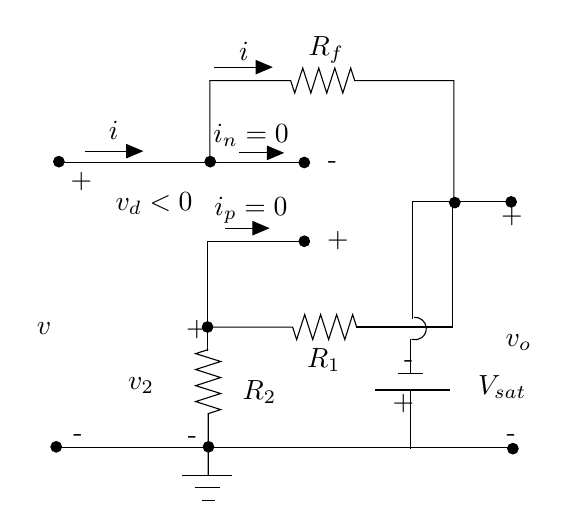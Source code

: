 \begin{tikzpicture}[y=-1cm]
\sf
\draw[black] (2.573,3.033) -- (2.573,1.993) -- (3.6,1.993) -- (3.651,2.151) -- (3.753,1.833) -- (3.856,2.151) -- (3.956,1.833) -- (4.058,2.151) -- (4.16,1.833) -- (4.262,2.151) -- (4.362,1.833) -- (4.413,1.993) -- (5.673,1.993) -- (5.673,3.522);
\draw[black] (2.556,5.124) -- (3.624,5.124) -- (3.676,5.282) -- (3.778,4.964) -- (3.88,5.282) -- (3.98,4.964) -- (4.082,5.282) -- (4.184,4.964) -- (4.287,5.282) -- (4.387,4.964) -- (4.438,5.124);
\draw[black] (2.553,7) -- (2.553,6.222) -- (2.711,6.171) -- (2.393,6.069) -- (2.711,5.967) -- (2.393,5.867) -- (2.711,5.764) -- (2.393,5.662) -- (2.711,5.56) -- (2.393,5.46) -- (2.553,5.409);
\draw[black] (5.179,5.142) +(-95:0.143) arc (-95:108:0.143);
\filldraw[black] (3.773,3.033) circle (0.067cm);
\filldraw[black] (3.773,4.033) circle (0.067cm);
\filldraw[black] (5.684,3.542) circle (0.067cm);
\filldraw[black] (2.578,3.022) circle (0.067cm);
\filldraw[black] (0.656,3.022) circle (0.067cm);
\filldraw[black] (6.4,3.533) circle (0.067cm);
\filldraw[black] (2.544,5.122) circle (0.067cm);
\filldraw[black] (6.422,6.667) circle (0.067cm);
\filldraw[black] (2.556,6.644) circle (0.067cm);
\filldraw[black] (0.622,6.644) circle (0.067cm);
\draw[arrows=-triangle 45,black] (2.94,2.911) -- (3.518,2.911);
\draw[arrows=-triangle 45,black] (0.984,2.889) -- (1.729,2.889);
\draw[black] (4.433,5.122) -- (5.656,5.122) -- (5.656,3.533);
\draw[arrows=-triangle 45,black] (2.767,3.867) -- (3.333,3.867);
\draw[arrows=-triangle 45,black] (2.629,1.822) -- (3.373,1.822);
\draw[black] (5.151,5.022) -- (5.151,3.531) -- (6.407,3.531);
\draw[black] (5.122,5.278) -- (5.122,5.722);
\draw[black] (5.122,5.911) -- (5.122,6.667);
\path (3.096,2.776) node[text=black,anchor=base] {$i_n=0$};
\path (4.051,1.678) node[text=black,anchor=base] {$R_f$};
\path (1.351,2.744) node[text=black,anchor=base] {$i$};
\path (0.684,5.22) node[text=black,anchor=base east] {$v$};
\path (6.207,5.364) node[text=black,anchor=base west] {$v_o$};
\path (2.867,6.044) node[text=black,anchor=base west] {$R_2$};
\path (4.022,5.633) node[text=black,anchor=base] {$R_1$};
\path (3.096,3.709) node[text=black,anchor=base] {$i_p=0$};
\path (2.478,3.644) node[text=black,anchor=base east] {$v_d<0$};
\path (1.989,5.911) node[text=black,anchor=base east] {$v_2$};
\path (3.007,1.733) node[text=black,anchor=base] {$i$};
\path (5.856,5.978) node[text=black,anchor=base west] {$V_{sat}$};
\draw[black] (0.618,6.656) -- (1.251,6.656) -- (2.496,6.656) -- (6.484,6.656);
\draw (2.222,7.004) -- (2.856,7.004);
\draw (2.38,7.164) -- (2.698,7.164);
\draw (2.476,7.322) -- (2.633,7.322);
\draw (0.656,3.033) -- (3.707,3.033);
\draw (2.544,5.422) -- (2.544,4.033) -- (3.162,4.033) -- (3.707,4.033);
\draw (4.671,5.922) -- (5.622,5.922);
\draw (4.962,5.711) -- (5.278,5.711);
\path (6.149,3.809) node[anchor=base west] {+};
\path (3.938,4.109) node[anchor=base west] {+};
\path (3.949,3.107) node[anchor=base west] {-};
\path (0.682,3.364) node[anchor=base west] {+};
\path (0.716,6.573) node[anchor=base west] {-};
\path (6.218,6.571) node[anchor=base west] {-};
\path (2.149,5.242) node[anchor=base west] {+};
\path (2.171,6.607) node[anchor=base west] {-};
\path (4.916,5.638) node[anchor=base west] {-};
\path (4.771,6.187) node[anchor=base west] {+};

\end{tikzpicture}%

%% Configure (x)emacs for this file ...
%% Local Variables:
%% mode: latex
%% End: